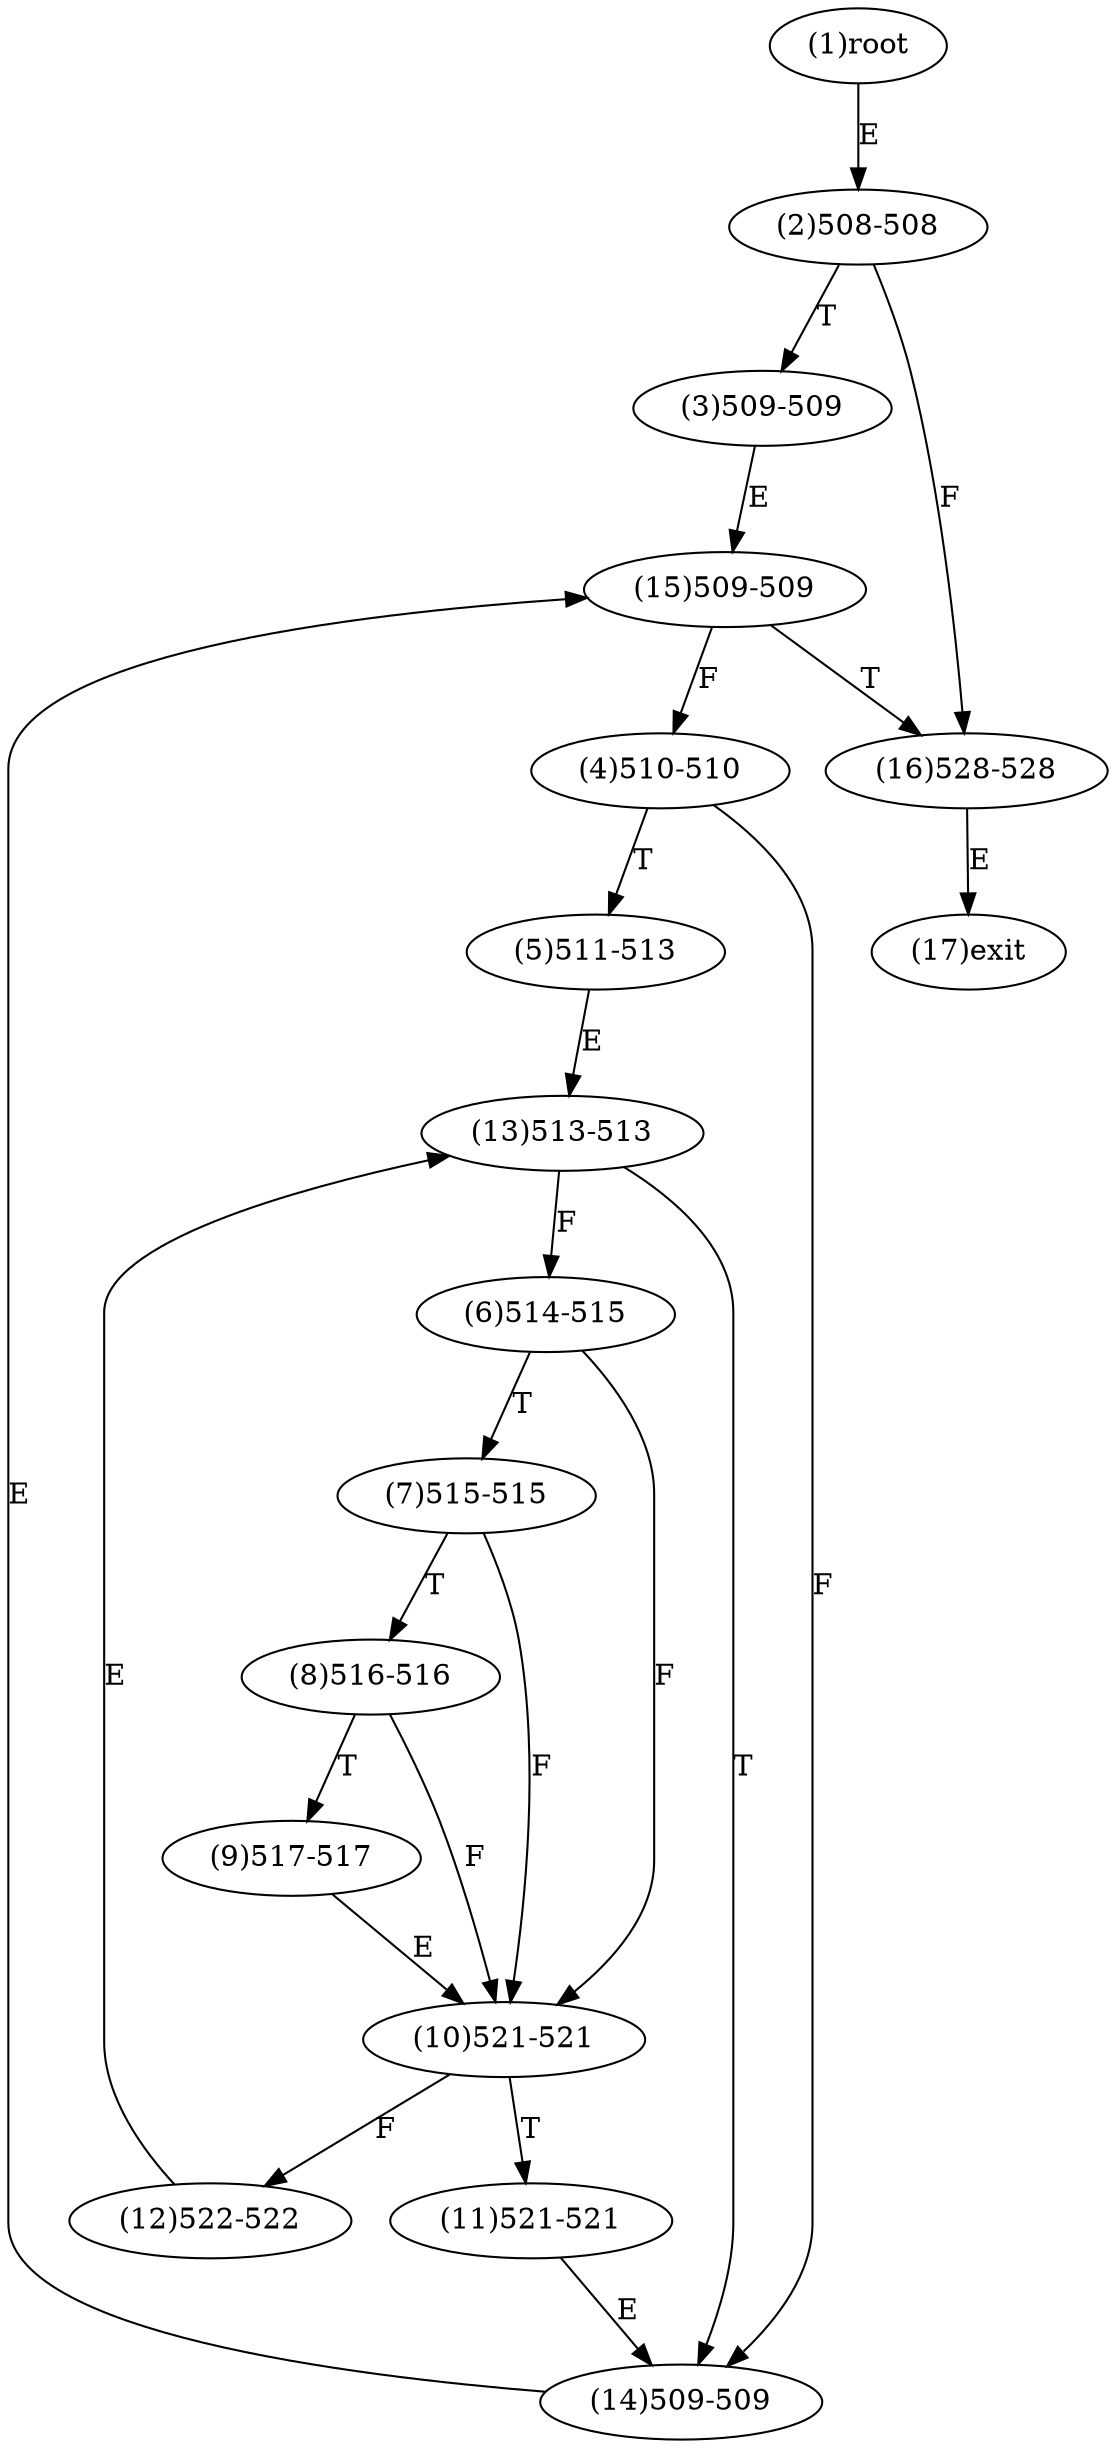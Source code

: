 digraph "" { 
1[ label="(1)root"];
2[ label="(2)508-508"];
3[ label="(3)509-509"];
4[ label="(4)510-510"];
5[ label="(5)511-513"];
6[ label="(6)514-515"];
7[ label="(7)515-515"];
8[ label="(8)516-516"];
9[ label="(9)517-517"];
10[ label="(10)521-521"];
11[ label="(11)521-521"];
12[ label="(12)522-522"];
13[ label="(13)513-513"];
14[ label="(14)509-509"];
15[ label="(15)509-509"];
17[ label="(17)exit"];
16[ label="(16)528-528"];
1->2[ label="E"];
2->16[ label="F"];
2->3[ label="T"];
3->15[ label="E"];
4->14[ label="F"];
4->5[ label="T"];
5->13[ label="E"];
6->10[ label="F"];
6->7[ label="T"];
7->10[ label="F"];
7->8[ label="T"];
8->10[ label="F"];
8->9[ label="T"];
9->10[ label="E"];
10->12[ label="F"];
10->11[ label="T"];
11->14[ label="E"];
12->13[ label="E"];
13->6[ label="F"];
13->14[ label="T"];
14->15[ label="E"];
15->4[ label="F"];
15->16[ label="T"];
16->17[ label="E"];
}